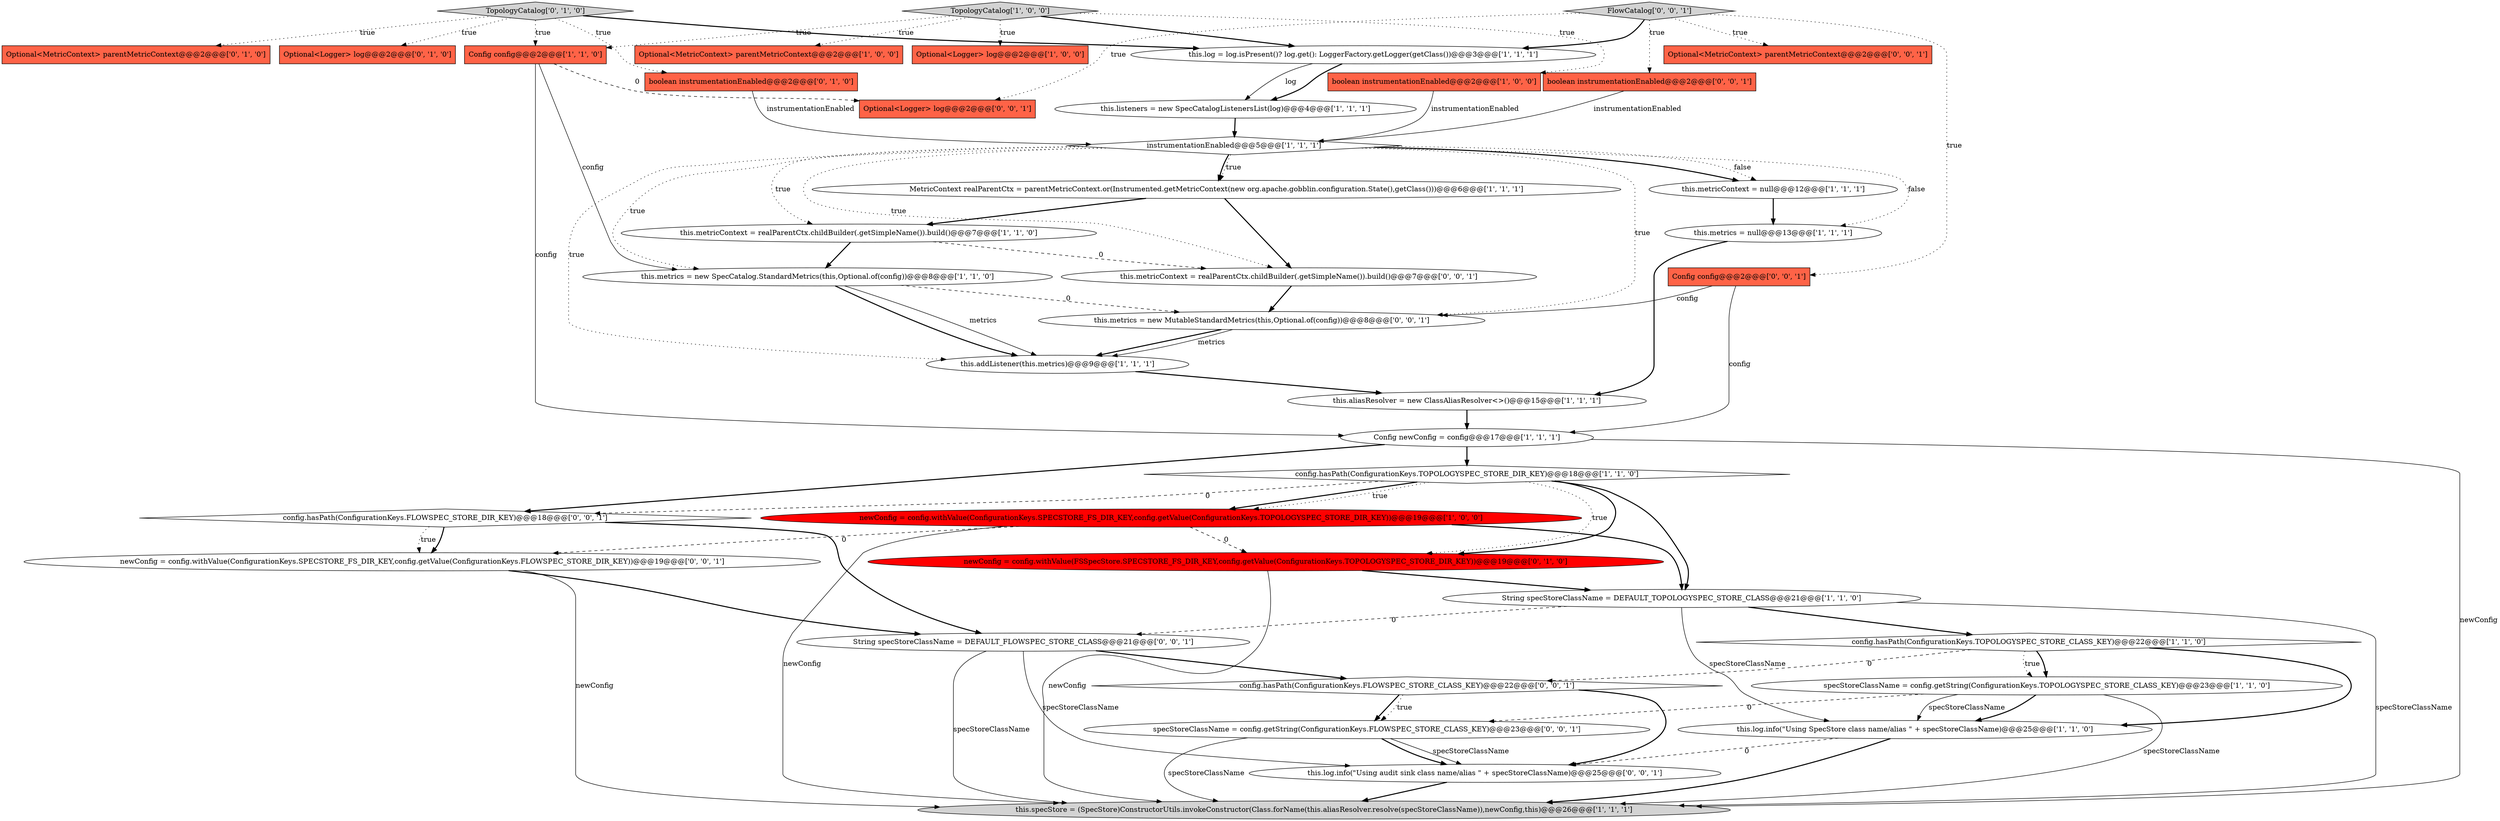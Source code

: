 digraph {
38 [style = filled, label = "String specStoreClassName = DEFAULT_FLOWSPEC_STORE_CLASS@@@21@@@['0', '0', '1']", fillcolor = white, shape = ellipse image = "AAA0AAABBB3BBB"];
13 [style = filled, label = "this.addListener(this.metrics)@@@9@@@['1', '1', '1']", fillcolor = white, shape = ellipse image = "AAA0AAABBB1BBB"];
23 [style = filled, label = "TopologyCatalog['0', '1', '0']", fillcolor = lightgray, shape = diamond image = "AAA0AAABBB2BBB"];
40 [style = filled, label = "this.metrics = new MutableStandardMetrics(this,Optional.of(config))@@@8@@@['0', '0', '1']", fillcolor = white, shape = ellipse image = "AAA0AAABBB3BBB"];
12 [style = filled, label = "this.metrics = new SpecCatalog.StandardMetrics(this,Optional.of(config))@@@8@@@['1', '1', '0']", fillcolor = white, shape = ellipse image = "AAA0AAABBB1BBB"];
30 [style = filled, label = "Optional<MetricContext> parentMetricContext@@@2@@@['0', '0', '1']", fillcolor = tomato, shape = box image = "AAA0AAABBB3BBB"];
31 [style = filled, label = "FlowCatalog['0', '0', '1']", fillcolor = lightgray, shape = diamond image = "AAA0AAABBB3BBB"];
25 [style = filled, label = "Optional<MetricContext> parentMetricContext@@@2@@@['0', '1', '0']", fillcolor = tomato, shape = box image = "AAA0AAABBB2BBB"];
28 [style = filled, label = "config.hasPath(ConfigurationKeys.FLOWSPEC_STORE_CLASS_KEY)@@@22@@@['0', '0', '1']", fillcolor = white, shape = diamond image = "AAA0AAABBB3BBB"];
39 [style = filled, label = "this.metricContext = realParentCtx.childBuilder(.getSimpleName()).build()@@@7@@@['0', '0', '1']", fillcolor = white, shape = ellipse image = "AAA0AAABBB3BBB"];
10 [style = filled, label = "boolean instrumentationEnabled@@@2@@@['1', '0', '0']", fillcolor = tomato, shape = box image = "AAA0AAABBB1BBB"];
5 [style = filled, label = "this.metricContext = null@@@12@@@['1', '1', '1']", fillcolor = white, shape = ellipse image = "AAA0AAABBB1BBB"];
34 [style = filled, label = "config.hasPath(ConfigurationKeys.FLOWSPEC_STORE_DIR_KEY)@@@18@@@['0', '0', '1']", fillcolor = white, shape = diamond image = "AAA0AAABBB3BBB"];
7 [style = filled, label = "config.hasPath(ConfigurationKeys.TOPOLOGYSPEC_STORE_DIR_KEY)@@@18@@@['1', '1', '0']", fillcolor = white, shape = diamond image = "AAA0AAABBB1BBB"];
36 [style = filled, label = "boolean instrumentationEnabled@@@2@@@['0', '0', '1']", fillcolor = tomato, shape = box image = "AAA0AAABBB3BBB"];
2 [style = filled, label = "this.log = log.isPresent()? log.get(): LoggerFactory.getLogger(getClass())@@@3@@@['1', '1', '1']", fillcolor = white, shape = ellipse image = "AAA0AAABBB1BBB"];
4 [style = filled, label = "specStoreClassName = config.getString(ConfigurationKeys.TOPOLOGYSPEC_STORE_CLASS_KEY)@@@23@@@['1', '1', '0']", fillcolor = white, shape = ellipse image = "AAA0AAABBB1BBB"];
29 [style = filled, label = "this.log.info(\"Using audit sink class name/alias \" + specStoreClassName)@@@25@@@['0', '0', '1']", fillcolor = white, shape = ellipse image = "AAA0AAABBB3BBB"];
6 [style = filled, label = "Config newConfig = config@@@17@@@['1', '1', '1']", fillcolor = white, shape = ellipse image = "AAA0AAABBB1BBB"];
17 [style = filled, label = "this.listeners = new SpecCatalogListenersList(log)@@@4@@@['1', '1', '1']", fillcolor = white, shape = ellipse image = "AAA0AAABBB1BBB"];
21 [style = filled, label = "config.hasPath(ConfigurationKeys.TOPOLOGYSPEC_STORE_CLASS_KEY)@@@22@@@['1', '1', '0']", fillcolor = white, shape = diamond image = "AAA0AAABBB1BBB"];
24 [style = filled, label = "boolean instrumentationEnabled@@@2@@@['0', '1', '0']", fillcolor = tomato, shape = box image = "AAA0AAABBB2BBB"];
1 [style = filled, label = "this.log.info(\"Using SpecStore class name/alias \" + specStoreClassName)@@@25@@@['1', '1', '0']", fillcolor = white, shape = ellipse image = "AAA0AAABBB1BBB"];
9 [style = filled, label = "this.metrics = null@@@13@@@['1', '1', '1']", fillcolor = white, shape = ellipse image = "AAA0AAABBB1BBB"];
19 [style = filled, label = "Config config@@@2@@@['1', '1', '0']", fillcolor = tomato, shape = box image = "AAA0AAABBB1BBB"];
16 [style = filled, label = "this.aliasResolver = new ClassAliasResolver<>()@@@15@@@['1', '1', '1']", fillcolor = white, shape = ellipse image = "AAA0AAABBB1BBB"];
22 [style = filled, label = "MetricContext realParentCtx = parentMetricContext.or(Instrumented.getMetricContext(new org.apache.gobblin.configuration.State(),getClass()))@@@6@@@['1', '1', '1']", fillcolor = white, shape = ellipse image = "AAA0AAABBB1BBB"];
27 [style = filled, label = "newConfig = config.withValue(FSSpecStore.SPECSTORE_FS_DIR_KEY,config.getValue(ConfigurationKeys.TOPOLOGYSPEC_STORE_DIR_KEY))@@@19@@@['0', '1', '0']", fillcolor = red, shape = ellipse image = "AAA1AAABBB2BBB"];
37 [style = filled, label = "Optional<Logger> log@@@2@@@['0', '0', '1']", fillcolor = tomato, shape = box image = "AAA0AAABBB3BBB"];
3 [style = filled, label = "newConfig = config.withValue(ConfigurationKeys.SPECSTORE_FS_DIR_KEY,config.getValue(ConfigurationKeys.TOPOLOGYSPEC_STORE_DIR_KEY))@@@19@@@['1', '0', '0']", fillcolor = red, shape = ellipse image = "AAA1AAABBB1BBB"];
14 [style = filled, label = "String specStoreClassName = DEFAULT_TOPOLOGYSPEC_STORE_CLASS@@@21@@@['1', '1', '0']", fillcolor = white, shape = ellipse image = "AAA0AAABBB1BBB"];
0 [style = filled, label = "instrumentationEnabled@@@5@@@['1', '1', '1']", fillcolor = white, shape = diamond image = "AAA0AAABBB1BBB"];
35 [style = filled, label = "newConfig = config.withValue(ConfigurationKeys.SPECSTORE_FS_DIR_KEY,config.getValue(ConfigurationKeys.FLOWSPEC_STORE_DIR_KEY))@@@19@@@['0', '0', '1']", fillcolor = white, shape = ellipse image = "AAA0AAABBB3BBB"];
32 [style = filled, label = "specStoreClassName = config.getString(ConfigurationKeys.FLOWSPEC_STORE_CLASS_KEY)@@@23@@@['0', '0', '1']", fillcolor = white, shape = ellipse image = "AAA0AAABBB3BBB"];
26 [style = filled, label = "Optional<Logger> log@@@2@@@['0', '1', '0']", fillcolor = tomato, shape = box image = "AAA0AAABBB2BBB"];
15 [style = filled, label = "Optional<MetricContext> parentMetricContext@@@2@@@['1', '0', '0']", fillcolor = tomato, shape = box image = "AAA0AAABBB1BBB"];
11 [style = filled, label = "Optional<Logger> log@@@2@@@['1', '0', '0']", fillcolor = tomato, shape = box image = "AAA0AAABBB1BBB"];
18 [style = filled, label = "TopologyCatalog['1', '0', '0']", fillcolor = lightgray, shape = diamond image = "AAA0AAABBB1BBB"];
33 [style = filled, label = "Config config@@@2@@@['0', '0', '1']", fillcolor = tomato, shape = box image = "AAA0AAABBB3BBB"];
8 [style = filled, label = "this.specStore = (SpecStore)ConstructorUtils.invokeConstructor(Class.forName(this.aliasResolver.resolve(specStoreClassName)),newConfig,this)@@@26@@@['1', '1', '1']", fillcolor = lightgray, shape = ellipse image = "AAA0AAABBB1BBB"];
20 [style = filled, label = "this.metricContext = realParentCtx.childBuilder(.getSimpleName()).build()@@@7@@@['1', '1', '0']", fillcolor = white, shape = ellipse image = "AAA0AAABBB1BBB"];
0->12 [style = dotted, label="true"];
2->17 [style = solid, label="log"];
5->9 [style = bold, label=""];
18->15 [style = dotted, label="true"];
35->8 [style = solid, label="newConfig"];
40->13 [style = bold, label=""];
9->16 [style = bold, label=""];
33->6 [style = solid, label="config"];
7->14 [style = bold, label=""];
40->13 [style = solid, label="metrics"];
24->0 [style = solid, label="instrumentationEnabled"];
21->1 [style = bold, label=""];
7->27 [style = dotted, label="true"];
0->5 [style = dotted, label="false"];
35->38 [style = bold, label=""];
20->39 [style = dashed, label="0"];
7->34 [style = dashed, label="0"];
19->12 [style = solid, label="config"];
38->28 [style = bold, label=""];
14->8 [style = solid, label="specStoreClassName"];
16->6 [style = bold, label=""];
31->2 [style = bold, label=""];
23->19 [style = dotted, label="true"];
33->40 [style = solid, label="config"];
31->33 [style = dotted, label="true"];
13->16 [style = bold, label=""];
27->8 [style = solid, label="newConfig"];
31->30 [style = dotted, label="true"];
18->11 [style = dotted, label="true"];
0->39 [style = dotted, label="true"];
38->8 [style = solid, label="specStoreClassName"];
22->20 [style = bold, label=""];
34->35 [style = bold, label=""];
34->38 [style = bold, label=""];
6->7 [style = bold, label=""];
32->8 [style = solid, label="specStoreClassName"];
23->24 [style = dotted, label="true"];
14->21 [style = bold, label=""];
21->4 [style = bold, label=""];
2->17 [style = bold, label=""];
28->29 [style = bold, label=""];
38->29 [style = solid, label="specStoreClassName"];
1->8 [style = bold, label=""];
3->35 [style = dashed, label="0"];
6->34 [style = bold, label=""];
27->14 [style = bold, label=""];
3->27 [style = dashed, label="0"];
18->19 [style = dotted, label="true"];
4->8 [style = solid, label="specStoreClassName"];
28->32 [style = bold, label=""];
18->10 [style = dotted, label="true"];
0->9 [style = dotted, label="false"];
32->29 [style = solid, label="specStoreClassName"];
12->13 [style = bold, label=""];
12->13 [style = solid, label="metrics"];
17->0 [style = bold, label=""];
28->32 [style = dotted, label="true"];
34->35 [style = dotted, label="true"];
39->40 [style = bold, label=""];
14->38 [style = dashed, label="0"];
22->39 [style = bold, label=""];
4->1 [style = bold, label=""];
23->2 [style = bold, label=""];
23->25 [style = dotted, label="true"];
0->5 [style = bold, label=""];
19->6 [style = solid, label="config"];
29->8 [style = bold, label=""];
0->40 [style = dotted, label="true"];
0->13 [style = dotted, label="true"];
31->37 [style = dotted, label="true"];
21->28 [style = dashed, label="0"];
10->0 [style = solid, label="instrumentationEnabled"];
36->0 [style = solid, label="instrumentationEnabled"];
3->14 [style = bold, label=""];
1->29 [style = dashed, label="0"];
0->20 [style = dotted, label="true"];
6->8 [style = solid, label="newConfig"];
4->1 [style = solid, label="specStoreClassName"];
14->1 [style = solid, label="specStoreClassName"];
18->2 [style = bold, label=""];
21->4 [style = dotted, label="true"];
7->3 [style = bold, label=""];
0->22 [style = dotted, label="true"];
32->29 [style = bold, label=""];
4->32 [style = dashed, label="0"];
23->26 [style = dotted, label="true"];
12->40 [style = dashed, label="0"];
7->3 [style = dotted, label="true"];
0->22 [style = bold, label=""];
20->12 [style = bold, label=""];
3->8 [style = solid, label="newConfig"];
7->27 [style = bold, label=""];
19->37 [style = dashed, label="0"];
31->36 [style = dotted, label="true"];
}

